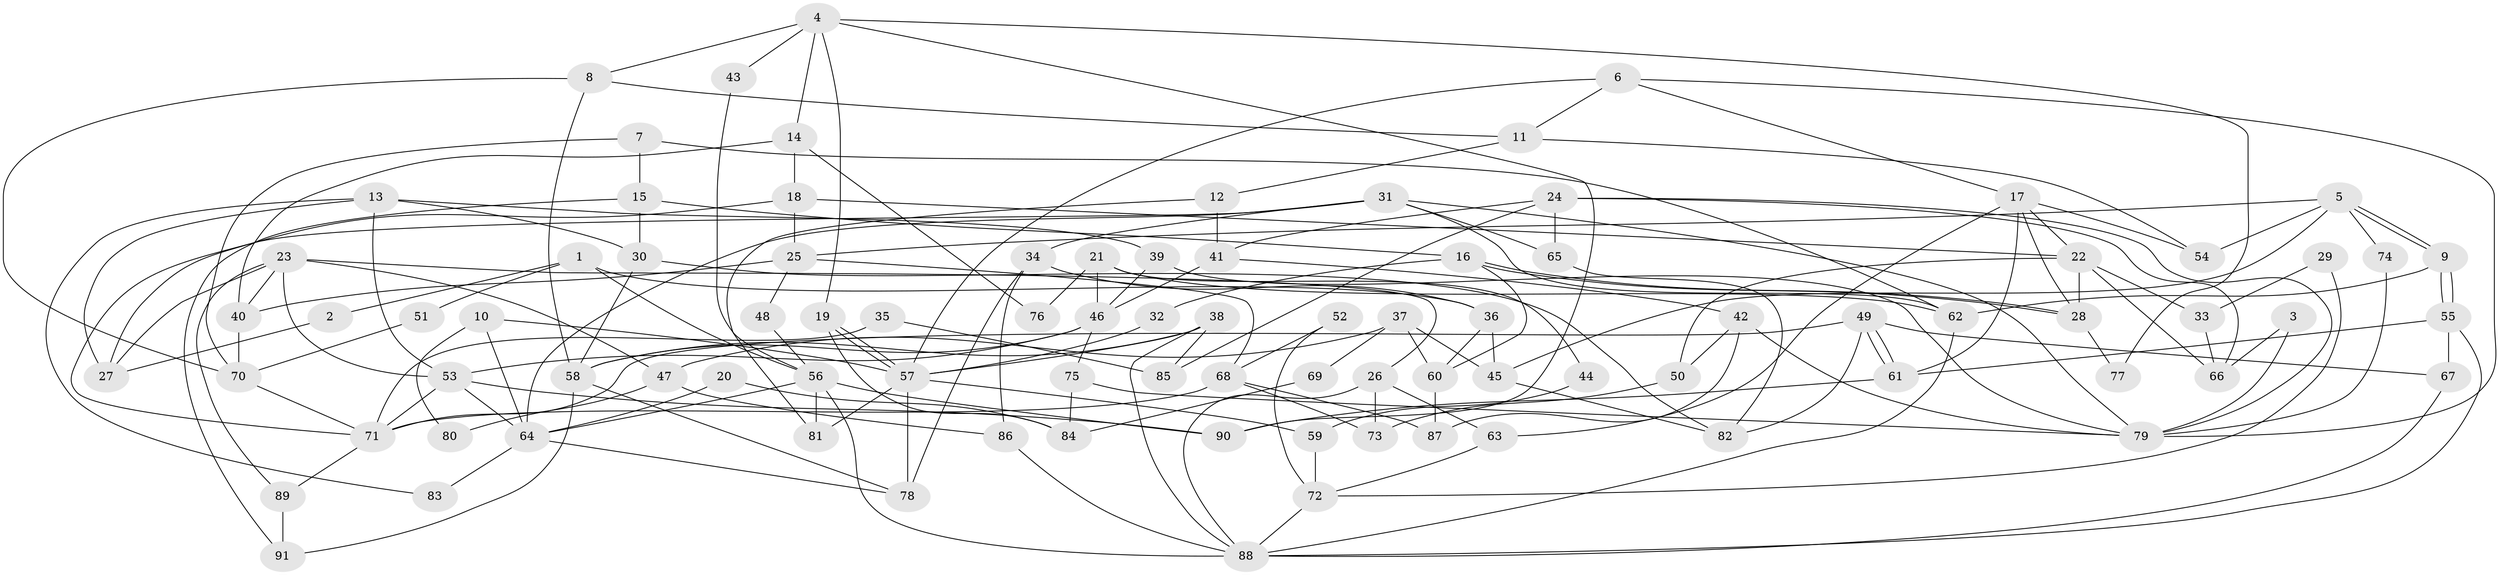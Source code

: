 // coarse degree distribution, {4: 0.2222222222222222, 7: 0.1111111111111111, 5: 0.14814814814814814, 3: 0.1111111111111111, 2: 0.18518518518518517, 6: 0.037037037037037035, 8: 0.1111111111111111, 9: 0.07407407407407407}
// Generated by graph-tools (version 1.1) at 2025/53/03/04/25 21:53:38]
// undirected, 91 vertices, 182 edges
graph export_dot {
graph [start="1"]
  node [color=gray90,style=filled];
  1;
  2;
  3;
  4;
  5;
  6;
  7;
  8;
  9;
  10;
  11;
  12;
  13;
  14;
  15;
  16;
  17;
  18;
  19;
  20;
  21;
  22;
  23;
  24;
  25;
  26;
  27;
  28;
  29;
  30;
  31;
  32;
  33;
  34;
  35;
  36;
  37;
  38;
  39;
  40;
  41;
  42;
  43;
  44;
  45;
  46;
  47;
  48;
  49;
  50;
  51;
  52;
  53;
  54;
  55;
  56;
  57;
  58;
  59;
  60;
  61;
  62;
  63;
  64;
  65;
  66;
  67;
  68;
  69;
  70;
  71;
  72;
  73;
  74;
  75;
  76;
  77;
  78;
  79;
  80;
  81;
  82;
  83;
  84;
  85;
  86;
  87;
  88;
  89;
  90;
  91;
  1 -- 56;
  1 -- 36;
  1 -- 2;
  1 -- 51;
  2 -- 27;
  3 -- 79;
  3 -- 66;
  4 -- 8;
  4 -- 14;
  4 -- 19;
  4 -- 43;
  4 -- 77;
  4 -- 90;
  5 -- 45;
  5 -- 9;
  5 -- 9;
  5 -- 25;
  5 -- 54;
  5 -- 74;
  6 -- 57;
  6 -- 11;
  6 -- 17;
  6 -- 79;
  7 -- 70;
  7 -- 62;
  7 -- 15;
  8 -- 70;
  8 -- 58;
  8 -- 11;
  9 -- 55;
  9 -- 55;
  9 -- 62;
  10 -- 64;
  10 -- 57;
  10 -- 80;
  11 -- 54;
  11 -- 12;
  12 -- 41;
  12 -- 81;
  13 -- 30;
  13 -- 53;
  13 -- 27;
  13 -- 39;
  13 -- 83;
  14 -- 40;
  14 -- 18;
  14 -- 76;
  15 -- 30;
  15 -- 16;
  15 -- 91;
  16 -- 28;
  16 -- 28;
  16 -- 32;
  16 -- 60;
  17 -- 61;
  17 -- 22;
  17 -- 28;
  17 -- 54;
  17 -- 63;
  18 -- 22;
  18 -- 25;
  18 -- 27;
  19 -- 57;
  19 -- 57;
  19 -- 84;
  20 -- 84;
  20 -- 64;
  21 -- 46;
  21 -- 62;
  21 -- 44;
  21 -- 76;
  22 -- 28;
  22 -- 33;
  22 -- 50;
  22 -- 66;
  23 -- 53;
  23 -- 27;
  23 -- 26;
  23 -- 40;
  23 -- 47;
  23 -- 89;
  24 -- 65;
  24 -- 79;
  24 -- 41;
  24 -- 66;
  24 -- 85;
  25 -- 68;
  25 -- 40;
  25 -- 48;
  26 -- 88;
  26 -- 63;
  26 -- 73;
  28 -- 77;
  29 -- 72;
  29 -- 33;
  30 -- 82;
  30 -- 58;
  31 -- 62;
  31 -- 71;
  31 -- 34;
  31 -- 64;
  31 -- 65;
  31 -- 79;
  32 -- 57;
  33 -- 66;
  34 -- 78;
  34 -- 36;
  34 -- 86;
  35 -- 71;
  35 -- 85;
  36 -- 60;
  36 -- 45;
  37 -- 60;
  37 -- 47;
  37 -- 45;
  37 -- 69;
  38 -- 57;
  38 -- 88;
  38 -- 58;
  38 -- 85;
  39 -- 79;
  39 -- 46;
  40 -- 70;
  41 -- 46;
  41 -- 42;
  42 -- 79;
  42 -- 50;
  42 -- 87;
  43 -- 56;
  44 -- 59;
  45 -- 82;
  46 -- 58;
  46 -- 53;
  46 -- 75;
  47 -- 86;
  47 -- 80;
  48 -- 56;
  49 -- 71;
  49 -- 61;
  49 -- 61;
  49 -- 67;
  49 -- 82;
  50 -- 73;
  51 -- 70;
  52 -- 68;
  52 -- 72;
  53 -- 90;
  53 -- 64;
  53 -- 71;
  55 -- 88;
  55 -- 61;
  55 -- 67;
  56 -- 64;
  56 -- 90;
  56 -- 81;
  56 -- 88;
  57 -- 81;
  57 -- 59;
  57 -- 78;
  58 -- 78;
  58 -- 91;
  59 -- 72;
  60 -- 87;
  61 -- 90;
  62 -- 88;
  63 -- 72;
  64 -- 78;
  64 -- 83;
  65 -- 82;
  67 -- 88;
  68 -- 71;
  68 -- 73;
  68 -- 87;
  69 -- 84;
  70 -- 71;
  71 -- 89;
  72 -- 88;
  74 -- 79;
  75 -- 79;
  75 -- 84;
  86 -- 88;
  89 -- 91;
}
